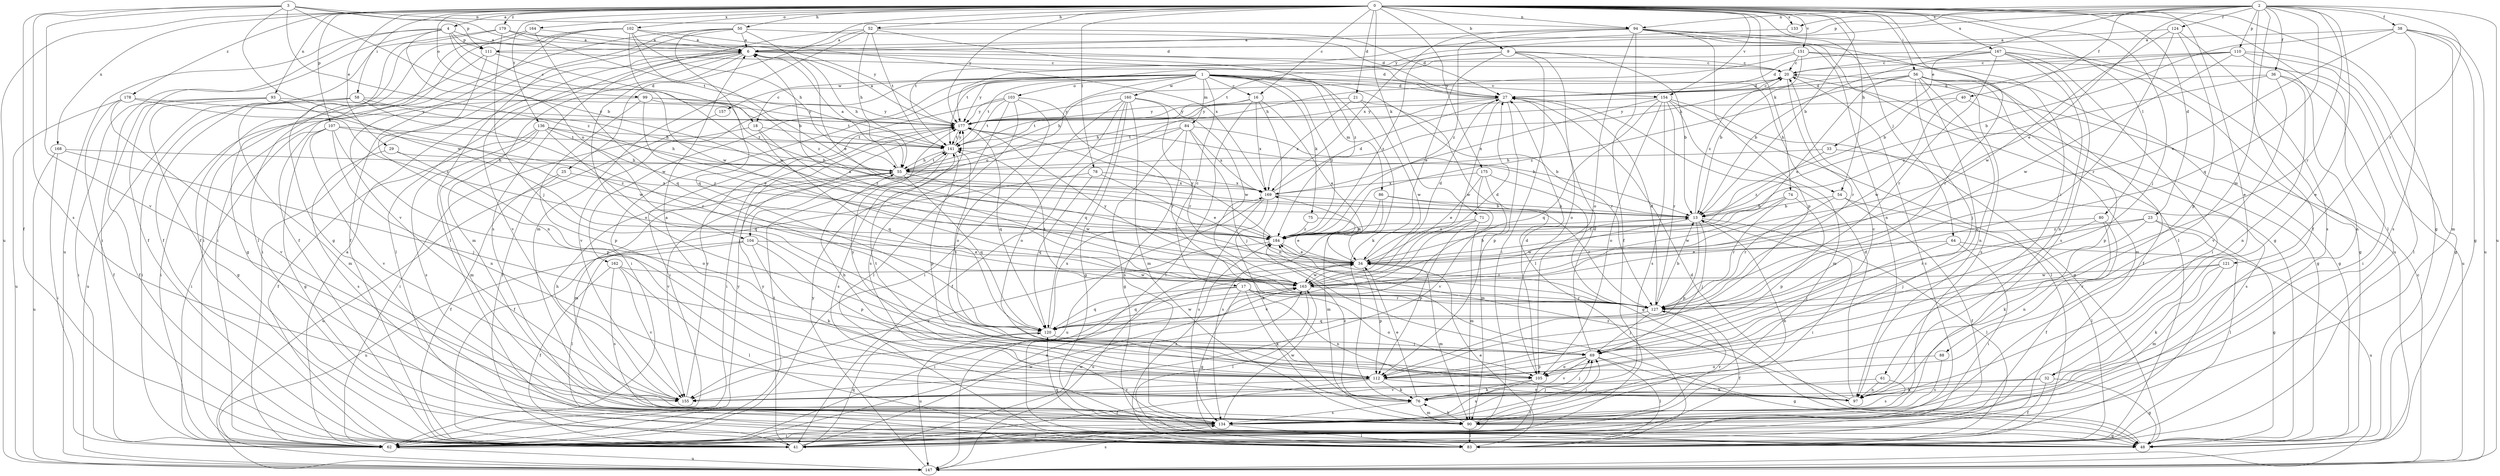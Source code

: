 strict digraph  {
0;
1;
2;
3;
4;
6;
9;
13;
16;
17;
18;
20;
21;
23;
25;
27;
29;
32;
33;
34;
36;
38;
40;
41;
48;
50;
52;
54;
55;
56;
58;
61;
62;
64;
69;
71;
74;
75;
76;
78;
80;
83;
84;
86;
88;
90;
93;
94;
97;
99;
102;
103;
104;
105;
107;
110;
111;
112;
120;
121;
124;
127;
133;
134;
136;
141;
147;
151;
154;
155;
157;
160;
162;
163;
164;
167;
168;
169;
175;
177;
178;
179;
184;
0 -> 4  [label=a];
0 -> 9  [label=b];
0 -> 13  [label=b];
0 -> 16  [label=c];
0 -> 21  [label=d];
0 -> 23  [label=d];
0 -> 25  [label=d];
0 -> 29  [label=e];
0 -> 32  [label=e];
0 -> 48  [label=g];
0 -> 50  [label=h];
0 -> 52  [label=h];
0 -> 54  [label=h];
0 -> 56  [label=i];
0 -> 58  [label=i];
0 -> 61  [label=i];
0 -> 64  [label=j];
0 -> 69  [label=j];
0 -> 71  [label=k];
0 -> 74  [label=k];
0 -> 78  [label=l];
0 -> 80  [label=l];
0 -> 83  [label=l];
0 -> 93  [label=n];
0 -> 94  [label=n];
0 -> 99  [label=o];
0 -> 102  [label=o];
0 -> 107  [label=p];
0 -> 133  [label=s];
0 -> 136  [label=t];
0 -> 147  [label=u];
0 -> 151  [label=v];
0 -> 154  [label=v];
0 -> 164  [label=x];
0 -> 167  [label=x];
0 -> 168  [label=x];
0 -> 175  [label=y];
0 -> 177  [label=y];
0 -> 178  [label=z];
0 -> 179  [label=z];
1 -> 16  [label=c];
1 -> 17  [label=c];
1 -> 18  [label=c];
1 -> 27  [label=d];
1 -> 54  [label=h];
1 -> 62  [label=i];
1 -> 75  [label=k];
1 -> 76  [label=k];
1 -> 83  [label=l];
1 -> 84  [label=m];
1 -> 86  [label=m];
1 -> 103  [label=o];
1 -> 104  [label=o];
1 -> 141  [label=t];
1 -> 154  [label=v];
1 -> 155  [label=v];
1 -> 157  [label=w];
1 -> 160  [label=w];
1 -> 162  [label=w];
1 -> 177  [label=y];
1 -> 184  [label=z];
2 -> 32  [label=e];
2 -> 33  [label=e];
2 -> 34  [label=e];
2 -> 36  [label=f];
2 -> 38  [label=f];
2 -> 40  [label=f];
2 -> 41  [label=f];
2 -> 88  [label=m];
2 -> 94  [label=n];
2 -> 110  [label=p];
2 -> 111  [label=p];
2 -> 120  [label=q];
2 -> 121  [label=r];
2 -> 124  [label=r];
2 -> 127  [label=r];
2 -> 133  [label=s];
2 -> 147  [label=u];
2 -> 177  [label=y];
3 -> 13  [label=b];
3 -> 27  [label=d];
3 -> 41  [label=f];
3 -> 94  [label=n];
3 -> 111  [label=p];
3 -> 134  [label=s];
3 -> 155  [label=v];
3 -> 163  [label=w];
3 -> 184  [label=z];
4 -> 6  [label=a];
4 -> 18  [label=c];
4 -> 41  [label=f];
4 -> 62  [label=i];
4 -> 104  [label=o];
4 -> 111  [label=p];
4 -> 147  [label=u];
4 -> 163  [label=w];
6 -> 20  [label=c];
6 -> 27  [label=d];
6 -> 55  [label=h];
6 -> 62  [label=i];
6 -> 83  [label=l];
6 -> 90  [label=m];
6 -> 105  [label=o];
6 -> 155  [label=v];
9 -> 13  [label=b];
9 -> 20  [label=c];
9 -> 34  [label=e];
9 -> 62  [label=i];
9 -> 105  [label=o];
9 -> 141  [label=t];
9 -> 184  [label=z];
13 -> 20  [label=c];
13 -> 62  [label=i];
13 -> 69  [label=j];
13 -> 83  [label=l];
13 -> 112  [label=p];
13 -> 163  [label=w];
13 -> 184  [label=z];
16 -> 34  [label=e];
16 -> 83  [label=l];
16 -> 97  [label=n];
16 -> 141  [label=t];
16 -> 169  [label=x];
16 -> 177  [label=y];
17 -> 48  [label=g];
17 -> 62  [label=i];
17 -> 76  [label=k];
17 -> 97  [label=n];
17 -> 105  [label=o];
17 -> 120  [label=q];
17 -> 127  [label=r];
18 -> 62  [label=i];
18 -> 120  [label=q];
18 -> 141  [label=t];
18 -> 184  [label=z];
20 -> 27  [label=d];
20 -> 48  [label=g];
20 -> 55  [label=h];
20 -> 127  [label=r];
21 -> 127  [label=r];
21 -> 163  [label=w];
21 -> 169  [label=x];
21 -> 177  [label=y];
23 -> 48  [label=g];
23 -> 76  [label=k];
23 -> 83  [label=l];
23 -> 127  [label=r];
23 -> 184  [label=z];
25 -> 41  [label=f];
25 -> 147  [label=u];
25 -> 169  [label=x];
27 -> 20  [label=c];
27 -> 55  [label=h];
27 -> 112  [label=p];
27 -> 163  [label=w];
27 -> 177  [label=y];
29 -> 55  [label=h];
29 -> 105  [label=o];
29 -> 134  [label=s];
32 -> 41  [label=f];
32 -> 48  [label=g];
32 -> 76  [label=k];
32 -> 155  [label=v];
33 -> 55  [label=h];
33 -> 134  [label=s];
33 -> 184  [label=z];
34 -> 13  [label=b];
34 -> 27  [label=d];
34 -> 90  [label=m];
34 -> 112  [label=p];
34 -> 147  [label=u];
34 -> 163  [label=w];
34 -> 169  [label=x];
36 -> 27  [label=d];
36 -> 62  [label=i];
36 -> 97  [label=n];
36 -> 155  [label=v];
36 -> 184  [label=z];
38 -> 6  [label=a];
38 -> 13  [label=b];
38 -> 34  [label=e];
38 -> 48  [label=g];
38 -> 90  [label=m];
38 -> 134  [label=s];
38 -> 147  [label=u];
40 -> 112  [label=p];
40 -> 163  [label=w];
40 -> 177  [label=y];
41 -> 34  [label=e];
41 -> 120  [label=q];
41 -> 163  [label=w];
41 -> 177  [label=y];
48 -> 27  [label=d];
48 -> 120  [label=q];
50 -> 6  [label=a];
50 -> 27  [label=d];
50 -> 34  [label=e];
50 -> 41  [label=f];
50 -> 62  [label=i];
50 -> 83  [label=l];
50 -> 120  [label=q];
52 -> 6  [label=a];
52 -> 27  [label=d];
52 -> 55  [label=h];
52 -> 90  [label=m];
52 -> 134  [label=s];
52 -> 141  [label=t];
52 -> 184  [label=z];
54 -> 13  [label=b];
54 -> 41  [label=f];
54 -> 83  [label=l];
54 -> 127  [label=r];
55 -> 6  [label=a];
55 -> 90  [label=m];
55 -> 120  [label=q];
55 -> 141  [label=t];
55 -> 155  [label=v];
55 -> 163  [label=w];
55 -> 169  [label=x];
56 -> 27  [label=d];
56 -> 34  [label=e];
56 -> 41  [label=f];
56 -> 48  [label=g];
56 -> 69  [label=j];
56 -> 90  [label=m];
56 -> 97  [label=n];
56 -> 105  [label=o];
56 -> 134  [label=s];
56 -> 184  [label=z];
58 -> 55  [label=h];
58 -> 62  [label=i];
58 -> 90  [label=m];
58 -> 127  [label=r];
58 -> 147  [label=u];
58 -> 177  [label=y];
61 -> 76  [label=k];
61 -> 97  [label=n];
61 -> 134  [label=s];
62 -> 6  [label=a];
62 -> 20  [label=c];
62 -> 141  [label=t];
62 -> 147  [label=u];
62 -> 163  [label=w];
62 -> 177  [label=y];
64 -> 34  [label=e];
64 -> 62  [label=i];
64 -> 69  [label=j];
64 -> 147  [label=u];
69 -> 27  [label=d];
69 -> 48  [label=g];
69 -> 83  [label=l];
69 -> 105  [label=o];
69 -> 112  [label=p];
69 -> 141  [label=t];
69 -> 155  [label=v];
71 -> 90  [label=m];
71 -> 112  [label=p];
71 -> 155  [label=v];
71 -> 184  [label=z];
74 -> 13  [label=b];
74 -> 112  [label=p];
74 -> 127  [label=r];
74 -> 163  [label=w];
75 -> 34  [label=e];
75 -> 184  [label=z];
76 -> 34  [label=e];
76 -> 69  [label=j];
76 -> 90  [label=m];
76 -> 134  [label=s];
76 -> 184  [label=z];
78 -> 34  [label=e];
78 -> 41  [label=f];
78 -> 120  [label=q];
78 -> 169  [label=x];
80 -> 41  [label=f];
80 -> 69  [label=j];
80 -> 97  [label=n];
80 -> 184  [label=z];
83 -> 34  [label=e];
83 -> 184  [label=z];
84 -> 13  [label=b];
84 -> 41  [label=f];
84 -> 48  [label=g];
84 -> 69  [label=j];
84 -> 134  [label=s];
84 -> 141  [label=t];
84 -> 169  [label=x];
86 -> 13  [label=b];
86 -> 90  [label=m];
86 -> 127  [label=r];
86 -> 134  [label=s];
88 -> 105  [label=o];
88 -> 134  [label=s];
90 -> 13  [label=b];
90 -> 48  [label=g];
90 -> 69  [label=j];
90 -> 76  [label=k];
90 -> 83  [label=l];
90 -> 127  [label=r];
93 -> 41  [label=f];
93 -> 48  [label=g];
93 -> 62  [label=i];
93 -> 163  [label=w];
93 -> 177  [label=y];
94 -> 6  [label=a];
94 -> 41  [label=f];
94 -> 48  [label=g];
94 -> 83  [label=l];
94 -> 97  [label=n];
94 -> 105  [label=o];
94 -> 112  [label=p];
94 -> 147  [label=u];
94 -> 169  [label=x];
94 -> 184  [label=z];
97 -> 27  [label=d];
97 -> 184  [label=z];
99 -> 13  [label=b];
99 -> 34  [label=e];
99 -> 62  [label=i];
99 -> 112  [label=p];
99 -> 141  [label=t];
99 -> 177  [label=y];
102 -> 6  [label=a];
102 -> 13  [label=b];
102 -> 41  [label=f];
102 -> 55  [label=h];
102 -> 62  [label=i];
102 -> 155  [label=v];
102 -> 163  [label=w];
102 -> 169  [label=x];
103 -> 62  [label=i];
103 -> 83  [label=l];
103 -> 105  [label=o];
103 -> 127  [label=r];
103 -> 134  [label=s];
103 -> 141  [label=t];
103 -> 177  [label=y];
104 -> 34  [label=e];
104 -> 76  [label=k];
104 -> 83  [label=l];
104 -> 112  [label=p];
104 -> 147  [label=u];
105 -> 27  [label=d];
105 -> 41  [label=f];
105 -> 76  [label=k];
105 -> 134  [label=s];
107 -> 48  [label=g];
107 -> 62  [label=i];
107 -> 97  [label=n];
107 -> 112  [label=p];
107 -> 141  [label=t];
107 -> 155  [label=v];
107 -> 184  [label=z];
110 -> 13  [label=b];
110 -> 20  [label=c];
110 -> 48  [label=g];
110 -> 55  [label=h];
110 -> 83  [label=l];
110 -> 97  [label=n];
110 -> 163  [label=w];
111 -> 20  [label=c];
111 -> 48  [label=g];
111 -> 97  [label=n];
111 -> 184  [label=z];
112 -> 6  [label=a];
112 -> 20  [label=c];
112 -> 41  [label=f];
112 -> 55  [label=h];
112 -> 76  [label=k];
112 -> 97  [label=n];
112 -> 141  [label=t];
112 -> 155  [label=v];
112 -> 177  [label=y];
120 -> 69  [label=j];
120 -> 147  [label=u];
120 -> 163  [label=w];
120 -> 169  [label=x];
121 -> 76  [label=k];
121 -> 90  [label=m];
121 -> 127  [label=r];
121 -> 163  [label=w];
124 -> 6  [label=a];
124 -> 112  [label=p];
124 -> 127  [label=r];
124 -> 134  [label=s];
124 -> 163  [label=w];
127 -> 13  [label=b];
127 -> 27  [label=d];
127 -> 41  [label=f];
127 -> 69  [label=j];
127 -> 120  [label=q];
127 -> 141  [label=t];
127 -> 184  [label=z];
133 -> 141  [label=t];
134 -> 41  [label=f];
134 -> 62  [label=i];
134 -> 69  [label=j];
134 -> 83  [label=l];
134 -> 163  [label=w];
136 -> 41  [label=f];
136 -> 55  [label=h];
136 -> 90  [label=m];
136 -> 120  [label=q];
136 -> 134  [label=s];
136 -> 141  [label=t];
136 -> 184  [label=z];
141 -> 55  [label=h];
141 -> 112  [label=p];
141 -> 134  [label=s];
141 -> 177  [label=y];
147 -> 20  [label=c];
147 -> 134  [label=s];
147 -> 177  [label=y];
151 -> 13  [label=b];
151 -> 20  [label=c];
151 -> 55  [label=h];
151 -> 127  [label=r];
151 -> 141  [label=t];
151 -> 147  [label=u];
154 -> 48  [label=g];
154 -> 83  [label=l];
154 -> 90  [label=m];
154 -> 105  [label=o];
154 -> 120  [label=q];
154 -> 127  [label=r];
154 -> 134  [label=s];
154 -> 169  [label=x];
154 -> 177  [label=y];
155 -> 55  [label=h];
155 -> 177  [label=y];
157 -> 41  [label=f];
160 -> 48  [label=g];
160 -> 62  [label=i];
160 -> 90  [label=m];
160 -> 105  [label=o];
160 -> 120  [label=q];
160 -> 127  [label=r];
160 -> 163  [label=w];
160 -> 177  [label=y];
162 -> 41  [label=f];
162 -> 83  [label=l];
162 -> 134  [label=s];
162 -> 155  [label=v];
162 -> 163  [label=w];
163 -> 6  [label=a];
163 -> 27  [label=d];
163 -> 83  [label=l];
163 -> 120  [label=q];
163 -> 127  [label=r];
163 -> 177  [label=y];
164 -> 6  [label=a];
164 -> 41  [label=f];
164 -> 83  [label=l];
164 -> 120  [label=q];
167 -> 13  [label=b];
167 -> 20  [label=c];
167 -> 27  [label=d];
167 -> 48  [label=g];
167 -> 62  [label=i];
167 -> 97  [label=n];
167 -> 127  [label=r];
167 -> 134  [label=s];
168 -> 55  [label=h];
168 -> 62  [label=i];
168 -> 69  [label=j];
168 -> 147  [label=u];
169 -> 13  [label=b];
169 -> 27  [label=d];
169 -> 76  [label=k];
169 -> 134  [label=s];
169 -> 147  [label=u];
175 -> 34  [label=e];
175 -> 48  [label=g];
175 -> 90  [label=m];
175 -> 155  [label=v];
175 -> 169  [label=x];
177 -> 6  [label=a];
177 -> 13  [label=b];
177 -> 62  [label=i];
177 -> 120  [label=q];
177 -> 141  [label=t];
178 -> 41  [label=f];
178 -> 147  [label=u];
178 -> 155  [label=v];
178 -> 177  [label=y];
178 -> 184  [label=z];
179 -> 6  [label=a];
179 -> 41  [label=f];
179 -> 48  [label=g];
179 -> 69  [label=j];
179 -> 141  [label=t];
179 -> 177  [label=y];
184 -> 34  [label=e];
184 -> 155  [label=v];
184 -> 177  [label=y];
}
